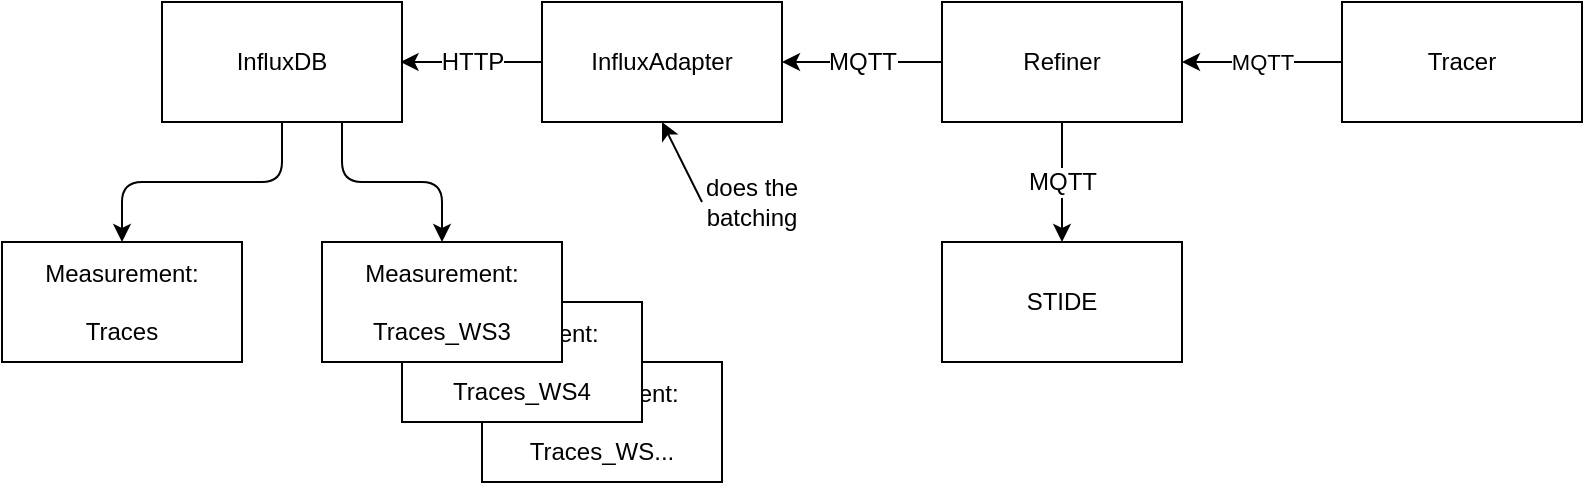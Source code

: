 <mxfile version="10.7.7" type="device"><diagram id="Z6F2M0rAdedcpKo6y86n" name="Page-1"><mxGraphModel dx="1435" dy="794" grid="1" gridSize="10" guides="1" tooltips="1" connect="1" arrows="1" fold="1" page="1" pageScale="1" pageWidth="827" pageHeight="1169" math="0" shadow="0"><root><mxCell id="0"/><mxCell id="1" parent="0"/><mxCell id="7RuEkDyYAx1oLiRPfWmi-5" value="Measurement:&lt;br&gt;&lt;br&gt;&lt;div&gt;Traces_WS...&lt;/div&gt;" style="rounded=0;whiteSpace=wrap;html=1;" vertex="1" parent="1"><mxGeometry x="250" y="220" width="120" height="60" as="geometry"/></mxCell><mxCell id="7RuEkDyYAx1oLiRPfWmi-1" value="&lt;div&gt;InfluxDB&lt;/div&gt;" style="rounded=0;whiteSpace=wrap;html=1;" vertex="1" parent="1"><mxGeometry x="90" y="40" width="120" height="60" as="geometry"/></mxCell><mxCell id="7RuEkDyYAx1oLiRPfWmi-2" value="Measurement:&lt;br&gt;&lt;br&gt;Traces" style="rounded=0;whiteSpace=wrap;html=1;" vertex="1" parent="1"><mxGeometry x="10" y="160" width="120" height="60" as="geometry"/></mxCell><mxCell id="7RuEkDyYAx1oLiRPfWmi-3" value="Measurement:&lt;br&gt;&lt;br&gt;&lt;div&gt;Traces_WS4&lt;/div&gt;" style="rounded=0;whiteSpace=wrap;html=1;" vertex="1" parent="1"><mxGeometry x="210" y="190" width="120" height="60" as="geometry"/></mxCell><mxCell id="7RuEkDyYAx1oLiRPfWmi-4" value="Measurement:&lt;br&gt;&lt;br&gt;&lt;div&gt;Traces_WS3&lt;/div&gt;" style="rounded=0;whiteSpace=wrap;html=1;" vertex="1" parent="1"><mxGeometry x="170" y="160" width="120" height="60" as="geometry"/></mxCell><mxCell id="7RuEkDyYAx1oLiRPfWmi-6" value="" style="endArrow=classic;html=1;exitX=0.5;exitY=1;exitDx=0;exitDy=0;entryX=0.5;entryY=0;entryDx=0;entryDy=0;" edge="1" parent="1" source="7RuEkDyYAx1oLiRPfWmi-1" target="7RuEkDyYAx1oLiRPfWmi-2"><mxGeometry width="50" height="50" relative="1" as="geometry"><mxPoint x="10" y="350" as="sourcePoint"/><mxPoint x="60" y="300" as="targetPoint"/><Array as="points"><mxPoint x="150" y="130"/><mxPoint x="70" y="130"/></Array></mxGeometry></mxCell><mxCell id="7RuEkDyYAx1oLiRPfWmi-7" value="" style="endArrow=classic;html=1;exitX=0.75;exitY=1;exitDx=0;exitDy=0;entryX=0.5;entryY=0;entryDx=0;entryDy=0;" edge="1" parent="1" source="7RuEkDyYAx1oLiRPfWmi-1" target="7RuEkDyYAx1oLiRPfWmi-4"><mxGeometry width="50" height="50" relative="1" as="geometry"><mxPoint x="210" y="100" as="sourcePoint"/><mxPoint x="130" y="160" as="targetPoint"/><Array as="points"><mxPoint x="180" y="130"/><mxPoint x="230" y="130"/></Array></mxGeometry></mxCell><mxCell id="7RuEkDyYAx1oLiRPfWmi-8" value="Tracer" style="rounded=0;whiteSpace=wrap;html=1;" vertex="1" parent="1"><mxGeometry x="680" y="40" width="120" height="60" as="geometry"/></mxCell><mxCell id="7RuEkDyYAx1oLiRPfWmi-9" value="&lt;div&gt;Refiner&lt;/div&gt;" style="rounded=0;whiteSpace=wrap;html=1;" vertex="1" parent="1"><mxGeometry x="480" y="40" width="120" height="60" as="geometry"/></mxCell><mxCell id="7RuEkDyYAx1oLiRPfWmi-10" value="&lt;div&gt;InfluxAdapter&lt;/div&gt;" style="rounded=0;whiteSpace=wrap;html=1;" vertex="1" parent="1"><mxGeometry x="280" y="40" width="120" height="60" as="geometry"/></mxCell><mxCell id="7RuEkDyYAx1oLiRPfWmi-11" value="MQTT" style="endArrow=classic;html=1;entryX=1;entryY=0.5;entryDx=0;entryDy=0;" edge="1" parent="1" source="7RuEkDyYAx1oLiRPfWmi-8" target="7RuEkDyYAx1oLiRPfWmi-9"><mxGeometry width="50" height="50" relative="1" as="geometry"><mxPoint x="609.289" y="120" as="sourcePoint"/><mxPoint x="609.289" y="70" as="targetPoint"/></mxGeometry></mxCell><mxCell id="7RuEkDyYAx1oLiRPfWmi-12" value="" style="endArrow=classic;html=1;entryX=1;entryY=0.5;entryDx=0;entryDy=0;" edge="1" parent="1" source="7RuEkDyYAx1oLiRPfWmi-9" target="7RuEkDyYAx1oLiRPfWmi-10"><mxGeometry width="50" height="50" relative="1" as="geometry"><mxPoint x="409.289" y="120" as="sourcePoint"/><mxPoint x="409.289" y="70" as="targetPoint"/></mxGeometry></mxCell><mxCell id="7RuEkDyYAx1oLiRPfWmi-13" value="MQTT" style="text;html=1;resizable=0;points=[];align=center;verticalAlign=middle;labelBackgroundColor=#ffffff;" vertex="1" connectable="0" parent="7RuEkDyYAx1oLiRPfWmi-12"><mxGeometry x="-0.275" relative="1" as="geometry"><mxPoint x="-11" as="offset"/></mxGeometry></mxCell><mxCell id="7RuEkDyYAx1oLiRPfWmi-14" value="" style="endArrow=classic;html=1;" edge="1" parent="1" source="7RuEkDyYAx1oLiRPfWmi-10"><mxGeometry width="50" height="50" relative="1" as="geometry"><mxPoint x="209.289" y="120" as="sourcePoint"/><mxPoint x="209.289" y="70" as="targetPoint"/></mxGeometry></mxCell><mxCell id="7RuEkDyYAx1oLiRPfWmi-15" value="HTTP" style="text;html=1;resizable=0;points=[];align=center;verticalAlign=middle;labelBackgroundColor=#ffffff;" vertex="1" connectable="0" parent="7RuEkDyYAx1oLiRPfWmi-14"><mxGeometry x="-0.265" y="3" relative="1" as="geometry"><mxPoint x="-9" y="-3" as="offset"/></mxGeometry></mxCell><mxCell id="7RuEkDyYAx1oLiRPfWmi-16" value="STIDE" style="rounded=0;whiteSpace=wrap;html=1;" vertex="1" parent="1"><mxGeometry x="480" y="160" width="120" height="60" as="geometry"/></mxCell><mxCell id="7RuEkDyYAx1oLiRPfWmi-17" value="" style="endArrow=classic;html=1;entryX=0.5;entryY=0;entryDx=0;entryDy=0;exitX=0.5;exitY=1;exitDx=0;exitDy=0;" edge="1" parent="1" source="7RuEkDyYAx1oLiRPfWmi-9" target="7RuEkDyYAx1oLiRPfWmi-16"><mxGeometry width="50" height="50" relative="1" as="geometry"><mxPoint x="540" y="120" as="sourcePoint"/><mxPoint x="460" y="120" as="targetPoint"/></mxGeometry></mxCell><mxCell id="7RuEkDyYAx1oLiRPfWmi-18" value="MQTT" style="text;html=1;resizable=0;points=[];align=center;verticalAlign=middle;labelBackgroundColor=#ffffff;" vertex="1" connectable="0" parent="7RuEkDyYAx1oLiRPfWmi-17"><mxGeometry x="-0.275" relative="1" as="geometry"><mxPoint y="8" as="offset"/></mxGeometry></mxCell><mxCell id="7RuEkDyYAx1oLiRPfWmi-19" value="" style="endArrow=classic;html=1;entryX=0.5;entryY=1;entryDx=0;entryDy=0;" edge="1" parent="1" target="7RuEkDyYAx1oLiRPfWmi-10"><mxGeometry width="50" height="50" relative="1" as="geometry"><mxPoint x="360" y="140" as="sourcePoint"/><mxPoint x="60" y="300" as="targetPoint"/></mxGeometry></mxCell><mxCell id="7RuEkDyYAx1oLiRPfWmi-21" value="&lt;div&gt;does the batching&lt;/div&gt;" style="text;html=1;strokeColor=none;fillColor=none;align=center;verticalAlign=middle;whiteSpace=wrap;rounded=0;" vertex="1" parent="1"><mxGeometry x="355" y="120" width="60" height="40" as="geometry"/></mxCell></root></mxGraphModel></diagram></mxfile>